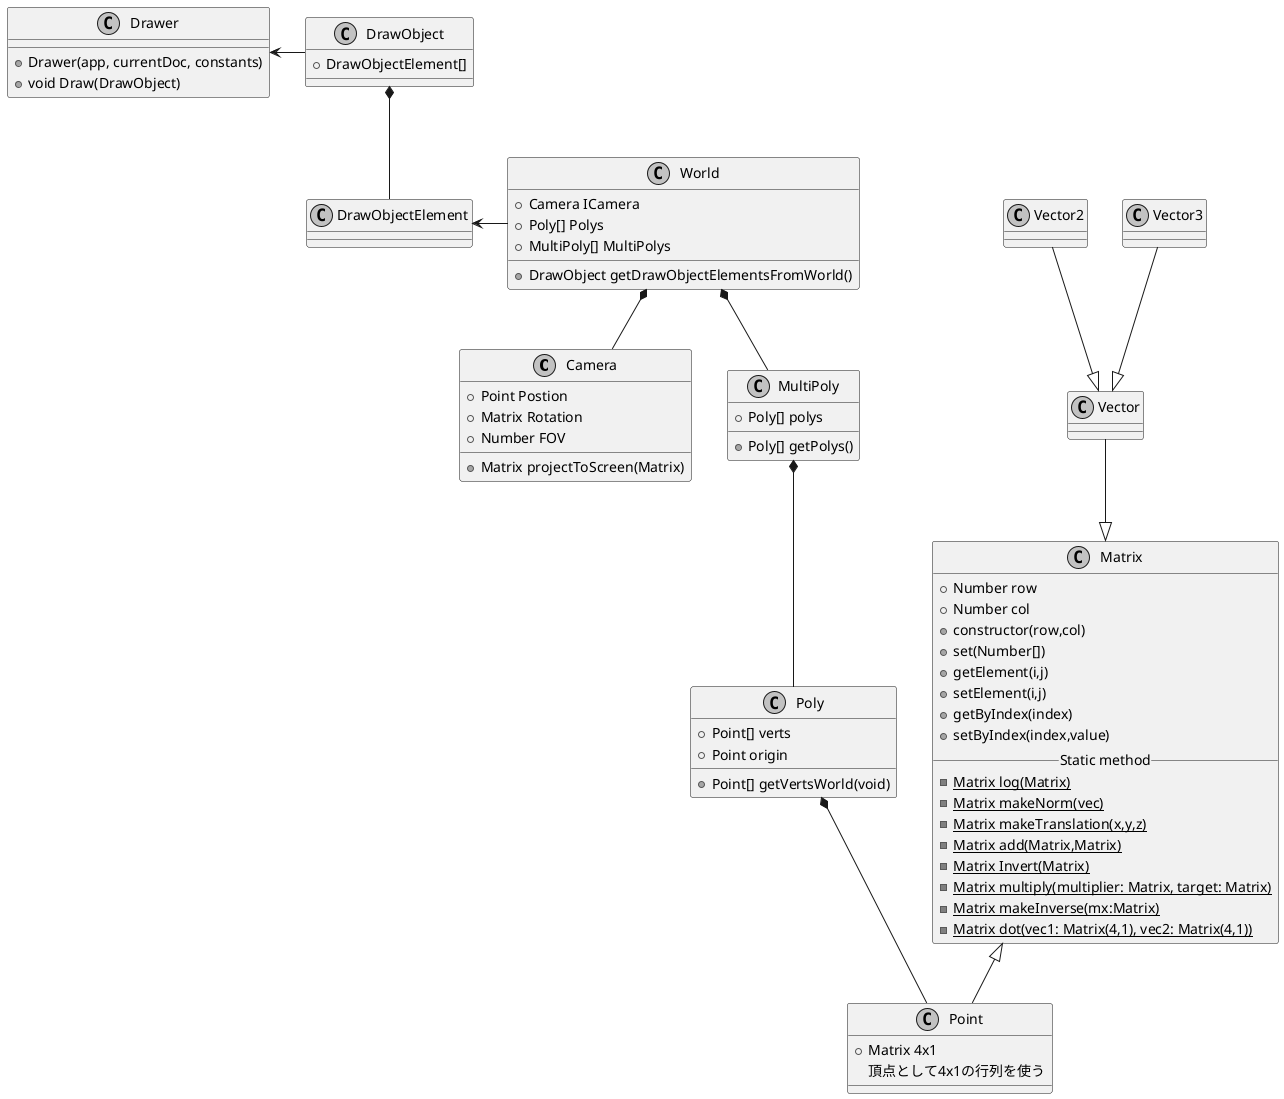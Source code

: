 @startuml Architecture
skinparam {
    monochrome true
    padding 1
}



class Camera{
    + Point Postion
    + Matrix Rotation
    + Number FOV
    + Matrix projectToScreen(Matrix)
}

class World{
    + Camera ICamera
    + Poly[] Polys
    + MultiPoly[] MultiPolys
    + DrawObject getDrawObjectElementsFromWorld()
}

class Point{
    + Matrix 4x1
    頂点として4x1の行列を使う
}

class Matrix{
    + Number row
    + Number col
    + constructor(row,col)
    + set(Number[])
    + getElement(i,j)
    + setElement(i,j)
    + getByIndex(index)
    + setByIndex(index,value)
    __Static method__
    {static} - Matrix log(Matrix)
    {static} -Matrix makeNorm(vec)
    {static} -Matrix makeTranslation(x,y,z)
    {static} -Matrix add(Matrix,Matrix)
    {static} -Matrix Invert(Matrix)
    {static} -Matrix multiply(multiplier: Matrix, target: Matrix)
    {static} -Matrix makeInverse(mx:Matrix)
    {static} -Matrix dot(vec1: Matrix(4,1), vec2: Matrix(4,1))
}
class Vector{}
class Vector2{}
class Vector3{}

class Drawer{
    + Drawer(app, currentDoc, constants)
    + void Draw(DrawObject)
}

class DrawObject{
    + DrawObjectElement[]
}
class DrawObjectElement{
}
class MultiPoly{
    + Poly[] polys
    + Poly[] getPolys()
}
class Poly{
    + Point[] verts
    + Point origin
    + Point[] getVertsWorld(void)
}

Vector --|> Matrix
Vector2 --|> Vector
Vector3 --|> Vector
MultiPoly *--Poly
World *-- Camera
World *-- MultiPoly

Matrix <|-- Point
Poly *--Point
DrawObject *-- DrawObjectElement
DrawObjectElement <- World
Drawer <- DrawObject
@enduml